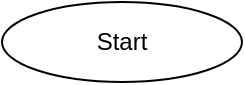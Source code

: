 <mxfile version="21.0.2" type="device"><diagram id="C5RBs43oDa-KdzZeNtuy" name="Page-1"><mxGraphModel dx="1050" dy="573" grid="1" gridSize="10" guides="1" tooltips="1" connect="1" arrows="1" fold="1" page="1" pageScale="1" pageWidth="827" pageHeight="1169" math="0" shadow="0"><root><mxCell id="WIyWlLk6GJQsqaUBKTNV-0"/><mxCell id="WIyWlLk6GJQsqaUBKTNV-1" parent="WIyWlLk6GJQsqaUBKTNV-0"/><mxCell id="hKRa2FrSuHDiXEF8xXi_-0" value="Start" style="ellipse;whiteSpace=wrap;html=1;" vertex="1" parent="WIyWlLk6GJQsqaUBKTNV-1"><mxGeometry x="354" y="210" width="120" height="40" as="geometry"/></mxCell></root></mxGraphModel></diagram></mxfile>